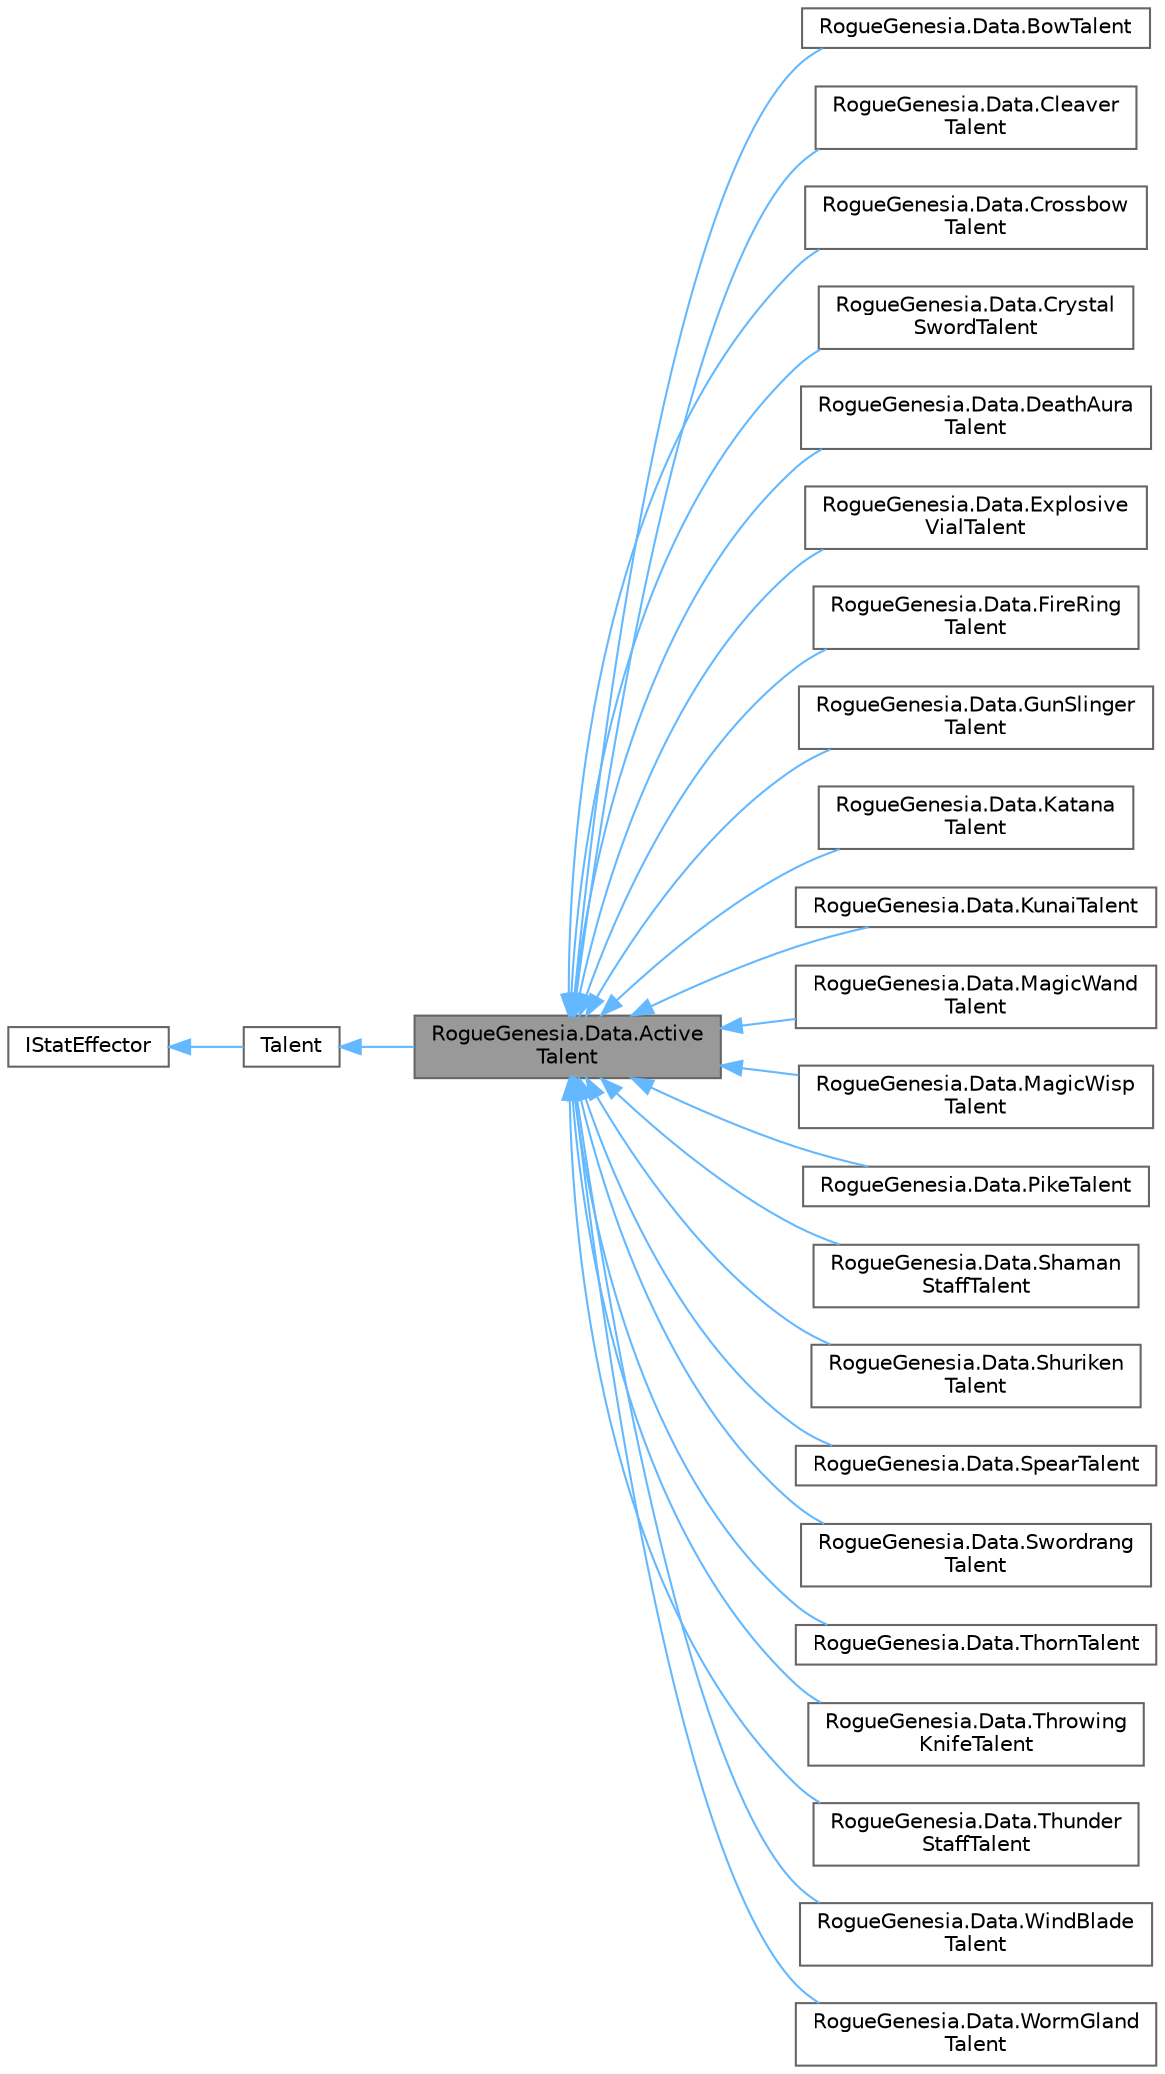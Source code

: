 digraph "RogueGenesia.Data.ActiveTalent"
{
 // LATEX_PDF_SIZE
  bgcolor="transparent";
  edge [fontname=Helvetica,fontsize=10,labelfontname=Helvetica,labelfontsize=10];
  node [fontname=Helvetica,fontsize=10,shape=box,height=0.2,width=0.4];
  rankdir="LR";
  Node1 [label="RogueGenesia.Data.Active\lTalent",height=0.2,width=0.4,color="gray40", fillcolor="grey60", style="filled", fontcolor="black",tooltip=" "];
  Node2 -> Node1 [dir="back",color="steelblue1",style="solid"];
  Node2 [label="Talent",height=0.2,width=0.4,color="gray40", fillcolor="white", style="filled",URL="$class_rogue_genesia_1_1_data_1_1_talent.html",tooltip=" "];
  Node3 -> Node2 [dir="back",color="steelblue1",style="solid"];
  Node3 [label="IStatEffector",height=0.2,width=0.4,color="gray40", fillcolor="white", style="filled",URL="$interface_rogue_genesia_1_1_data_1_1_i_stat_effector.html",tooltip=" "];
  Node1 -> Node4 [dir="back",color="steelblue1",style="solid"];
  Node4 [label="RogueGenesia.Data.BowTalent",height=0.2,width=0.4,color="gray40", fillcolor="white", style="filled",URL="$class_rogue_genesia_1_1_data_1_1_bow_talent.html",tooltip=" "];
  Node1 -> Node5 [dir="back",color="steelblue1",style="solid"];
  Node5 [label="RogueGenesia.Data.Cleaver\lTalent",height=0.2,width=0.4,color="gray40", fillcolor="white", style="filled",URL="$class_rogue_genesia_1_1_data_1_1_cleaver_talent.html",tooltip=" "];
  Node1 -> Node6 [dir="back",color="steelblue1",style="solid"];
  Node6 [label="RogueGenesia.Data.Crossbow\lTalent",height=0.2,width=0.4,color="gray40", fillcolor="white", style="filled",URL="$class_rogue_genesia_1_1_data_1_1_crossbow_talent.html",tooltip=" "];
  Node1 -> Node7 [dir="back",color="steelblue1",style="solid"];
  Node7 [label="RogueGenesia.Data.Crystal\lSwordTalent",height=0.2,width=0.4,color="gray40", fillcolor="white", style="filled",URL="$class_rogue_genesia_1_1_data_1_1_crystal_sword_talent.html",tooltip=" "];
  Node1 -> Node8 [dir="back",color="steelblue1",style="solid"];
  Node8 [label="RogueGenesia.Data.DeathAura\lTalent",height=0.2,width=0.4,color="gray40", fillcolor="white", style="filled",URL="$class_rogue_genesia_1_1_data_1_1_death_aura_talent.html",tooltip=" "];
  Node1 -> Node9 [dir="back",color="steelblue1",style="solid"];
  Node9 [label="RogueGenesia.Data.Explosive\lVialTalent",height=0.2,width=0.4,color="gray40", fillcolor="white", style="filled",URL="$class_rogue_genesia_1_1_data_1_1_explosive_vial_talent.html",tooltip=" "];
  Node1 -> Node10 [dir="back",color="steelblue1",style="solid"];
  Node10 [label="RogueGenesia.Data.FireRing\lTalent",height=0.2,width=0.4,color="gray40", fillcolor="white", style="filled",URL="$class_rogue_genesia_1_1_data_1_1_fire_ring_talent.html",tooltip=" "];
  Node1 -> Node11 [dir="back",color="steelblue1",style="solid"];
  Node11 [label="RogueGenesia.Data.GunSlinger\lTalent",height=0.2,width=0.4,color="gray40", fillcolor="white", style="filled",URL="$class_rogue_genesia_1_1_data_1_1_gun_slinger_talent.html",tooltip=" "];
  Node1 -> Node12 [dir="back",color="steelblue1",style="solid"];
  Node12 [label="RogueGenesia.Data.Katana\lTalent",height=0.2,width=0.4,color="gray40", fillcolor="white", style="filled",URL="$class_rogue_genesia_1_1_data_1_1_katana_talent.html",tooltip=" "];
  Node1 -> Node13 [dir="back",color="steelblue1",style="solid"];
  Node13 [label="RogueGenesia.Data.KunaiTalent",height=0.2,width=0.4,color="gray40", fillcolor="white", style="filled",URL="$class_rogue_genesia_1_1_data_1_1_kunai_talent.html",tooltip=" "];
  Node1 -> Node14 [dir="back",color="steelblue1",style="solid"];
  Node14 [label="RogueGenesia.Data.MagicWand\lTalent",height=0.2,width=0.4,color="gray40", fillcolor="white", style="filled",URL="$class_rogue_genesia_1_1_data_1_1_magic_wand_talent.html",tooltip=" "];
  Node1 -> Node15 [dir="back",color="steelblue1",style="solid"];
  Node15 [label="RogueGenesia.Data.MagicWisp\lTalent",height=0.2,width=0.4,color="gray40", fillcolor="white", style="filled",URL="$class_rogue_genesia_1_1_data_1_1_magic_wisp_talent.html",tooltip=" "];
  Node1 -> Node16 [dir="back",color="steelblue1",style="solid"];
  Node16 [label="RogueGenesia.Data.PikeTalent",height=0.2,width=0.4,color="gray40", fillcolor="white", style="filled",URL="$class_rogue_genesia_1_1_data_1_1_pike_talent.html",tooltip=" "];
  Node1 -> Node17 [dir="back",color="steelblue1",style="solid"];
  Node17 [label="RogueGenesia.Data.Shaman\lStaffTalent",height=0.2,width=0.4,color="gray40", fillcolor="white", style="filled",URL="$class_rogue_genesia_1_1_data_1_1_shaman_staff_talent.html",tooltip=" "];
  Node1 -> Node18 [dir="back",color="steelblue1",style="solid"];
  Node18 [label="RogueGenesia.Data.Shuriken\lTalent",height=0.2,width=0.4,color="gray40", fillcolor="white", style="filled",URL="$class_rogue_genesia_1_1_data_1_1_shuriken_talent.html",tooltip=" "];
  Node1 -> Node19 [dir="back",color="steelblue1",style="solid"];
  Node19 [label="RogueGenesia.Data.SpearTalent",height=0.2,width=0.4,color="gray40", fillcolor="white", style="filled",URL="$class_rogue_genesia_1_1_data_1_1_spear_talent.html",tooltip=" "];
  Node1 -> Node20 [dir="back",color="steelblue1",style="solid"];
  Node20 [label="RogueGenesia.Data.Swordrang\lTalent",height=0.2,width=0.4,color="gray40", fillcolor="white", style="filled",URL="$class_rogue_genesia_1_1_data_1_1_swordrang_talent.html",tooltip=" "];
  Node1 -> Node21 [dir="back",color="steelblue1",style="solid"];
  Node21 [label="RogueGenesia.Data.ThornTalent",height=0.2,width=0.4,color="gray40", fillcolor="white", style="filled",URL="$class_rogue_genesia_1_1_data_1_1_thorn_talent.html",tooltip=" "];
  Node1 -> Node22 [dir="back",color="steelblue1",style="solid"];
  Node22 [label="RogueGenesia.Data.Throwing\lKnifeTalent",height=0.2,width=0.4,color="gray40", fillcolor="white", style="filled",URL="$class_rogue_genesia_1_1_data_1_1_throwing_knife_talent.html",tooltip=" "];
  Node1 -> Node23 [dir="back",color="steelblue1",style="solid"];
  Node23 [label="RogueGenesia.Data.Thunder\lStaffTalent",height=0.2,width=0.4,color="gray40", fillcolor="white", style="filled",URL="$class_rogue_genesia_1_1_data_1_1_thunder_staff_talent.html",tooltip=" "];
  Node1 -> Node24 [dir="back",color="steelblue1",style="solid"];
  Node24 [label="RogueGenesia.Data.WindBlade\lTalent",height=0.2,width=0.4,color="gray40", fillcolor="white", style="filled",URL="$class_rogue_genesia_1_1_data_1_1_wind_blade_talent.html",tooltip=" "];
  Node1 -> Node25 [dir="back",color="steelblue1",style="solid"];
  Node25 [label="RogueGenesia.Data.WormGland\lTalent",height=0.2,width=0.4,color="gray40", fillcolor="white", style="filled",URL="$class_rogue_genesia_1_1_data_1_1_worm_gland_talent.html",tooltip=" "];
}
